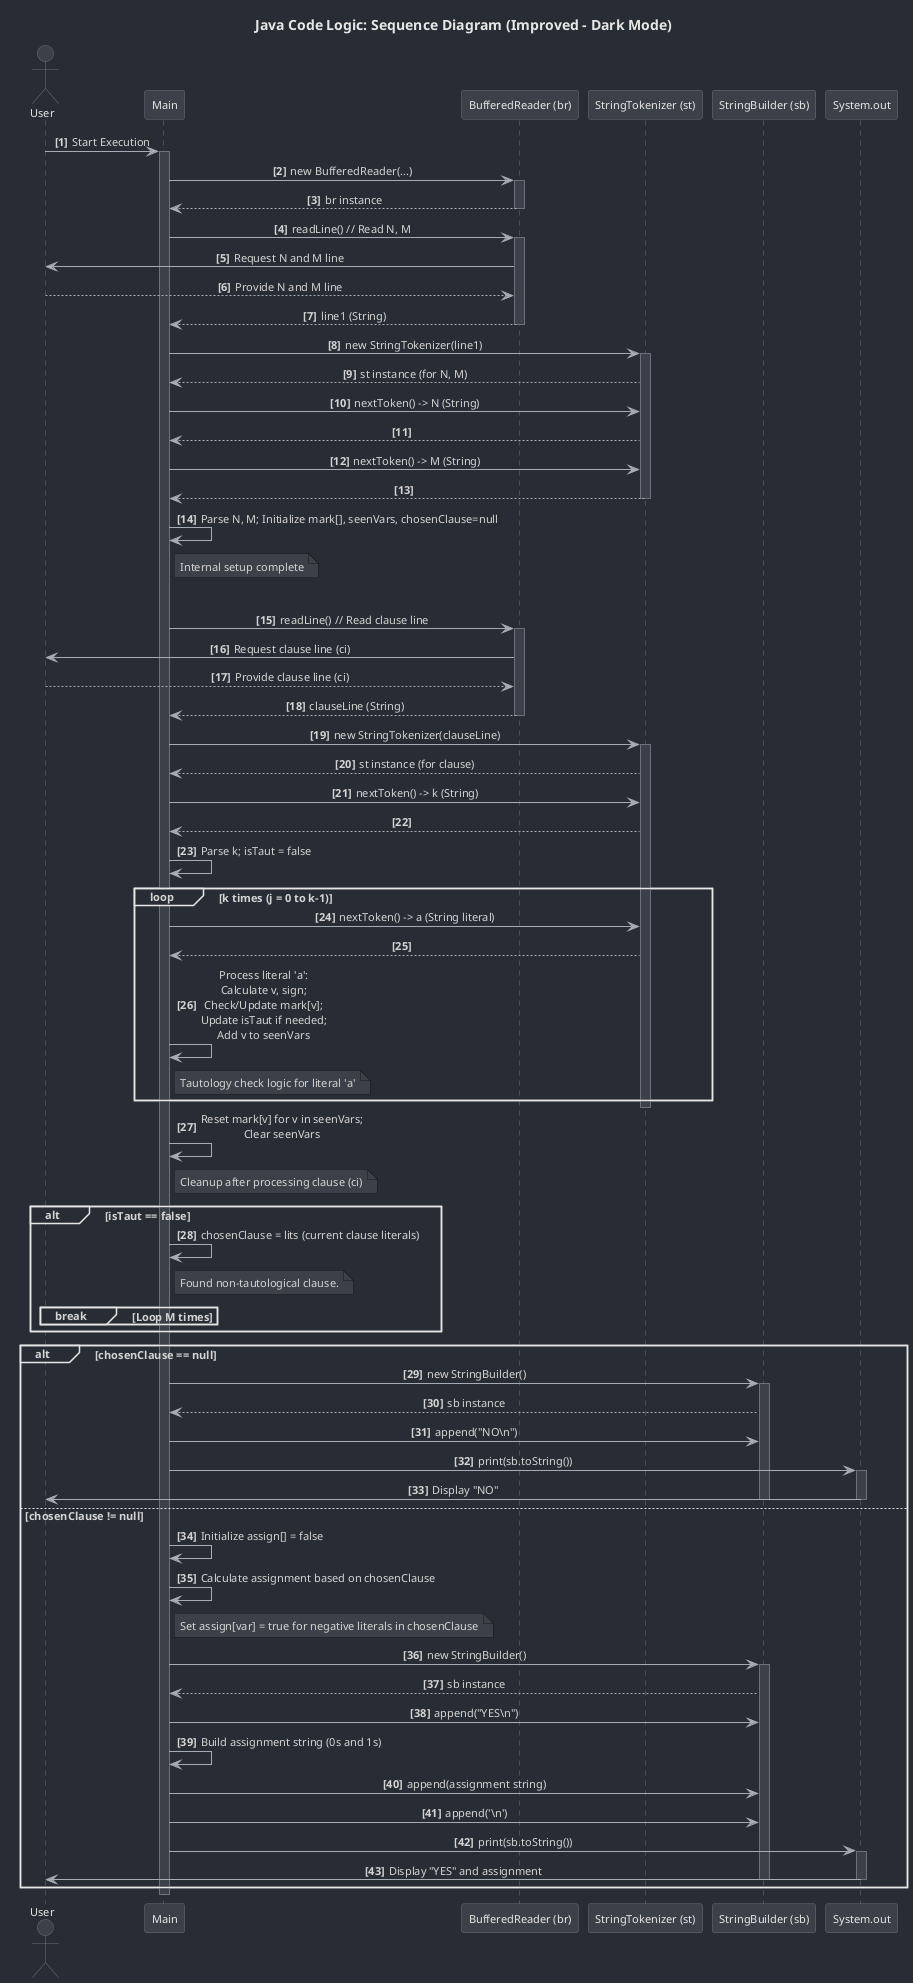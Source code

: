 @startuml TD

skinparam defaultFontName "SF Mono"
skinparam defaultFontSize 11
skinparam shadowing false

skinparam backgroundColor #282C34
skinparam DefaultFontColor #D4D4D4
skinparam ArrowColor #A6ACB3
skinparam TitleFontColor #E6E6E6
skinparam NoteFontColor #D4D4D4
skinparam NoteBackgroundColor #3C4048

skinparam Sequence {
    LifeLineBorderColor #6B717D
    LifeLineBackgroundColor #3C4048

    ParticipantBorderColor #6B717D
    ParticipantBackgroundColor #3C4048
    ParticipantFontColor #E6E6E6

    ActorBorderColor #6B717D
    ActorBackgroundColor #3C4048
    ActorFontColor #E6E6E6

    GroupBackgroundColor #282C34
    GroupBorderColor #E6E6E6
    MessageAlign center
}

title Java Code Logic: Sequence Diagram (Improved - Dark Mode)

actor User
participant "Main" as Main
participant "BufferedReader (br)" as BR
participant "StringTokenizer (st)" as ST
participant "StringBuilder (sb)" as SB
participant "System.out" as SysOut

autonumber "<b>[0]"

User -> Main : Start Execution
activate Main

Main -> BR : new BufferedReader(...)
activate BR
Main <-- BR : br instance
deactivate BR

Main -> BR : readLine() // Read N, M
activate BR
BR -> User : Request N and M line
User --> BR : Provide N and M line
BR --> Main : line1 (String)
deactivate BR

Main -> ST : new StringTokenizer(line1)
activate ST
Main <-- ST : st instance (for N, M)
Main -> ST : nextToken() -> N (String)
ST --> Main
Main -> ST : nextToken() -> M (String)
ST --> Main
deactivate ST
Main -> Main : Parse N, M; Initialize mark[], seenVars, chosenClause=null
note right of Main : Internal setup complete

loop M times (ci = 0 to M-1)
    Main -> BR : readLine() // Read clause line
    activate BR
    BR -> User : Request clause line (ci)
    User --> BR : Provide clause line (ci)
    BR --> Main : clauseLine (String)
    deactivate BR

    Main -> ST : new StringTokenizer(clauseLine)
    activate ST
    Main <-- ST : st instance (for clause)
    Main -> ST : nextToken() -> k (String)
    ST --> Main
    Main -> Main : Parse k; isTaut = false

    loop k times (j = 0 to k-1)
        Main -> ST : nextToken() -> a (String literal)
        ST --> Main
        Main -> Main : Process literal 'a':\nCalculate v, sign;\nCheck/Update mark[v];\nUpdate isTaut if needed;\nAdd v to seenVars
        note right of Main : Tautology check logic for literal 'a'
    end loop k
    deactivate ST

    Main -> Main : Reset mark[v] for v in seenVars;\nClear seenVars
    note right of Main : Cleanup after processing clause (ci)

    alt isTaut == false
        Main -> Main : chosenClause = lits (current clause literals)
        note right of Main : Found non-tautological clause.
        break Loop M times
    end
end loop M

alt chosenClause == null
    Main -> SB : new StringBuilder()
    activate SB
    Main <-- SB : sb instance
    Main -> SB : append("NO\\n")
    Main -> SysOut : print(sb.toString())
    activate SysOut
    SysOut -> User : Display "NO"
    deactivate SysOut
    deactivate SB
else chosenClause != null
    Main -> Main : Initialize assign[] = false
    Main -> Main : Calculate assignment based on chosenClause
    note right of Main : Set assign[var] = true for negative literals in chosenClause

    Main -> SB : new StringBuilder()
    activate SB
    Main <-- SB : sb instance
    Main -> SB : append("YES\\n")
    Main -> Main : Build assignment string (0s and 1s)
    Main -> SB : append(assignment string)
    Main -> SB : append('\\n')

    Main -> SysOut : print(sb.toString())
    activate SysOut
    SysOut -> User : Display "YES" and assignment
    deactivate SysOut
    deactivate SB
end alt

deactivate Main

@enduml